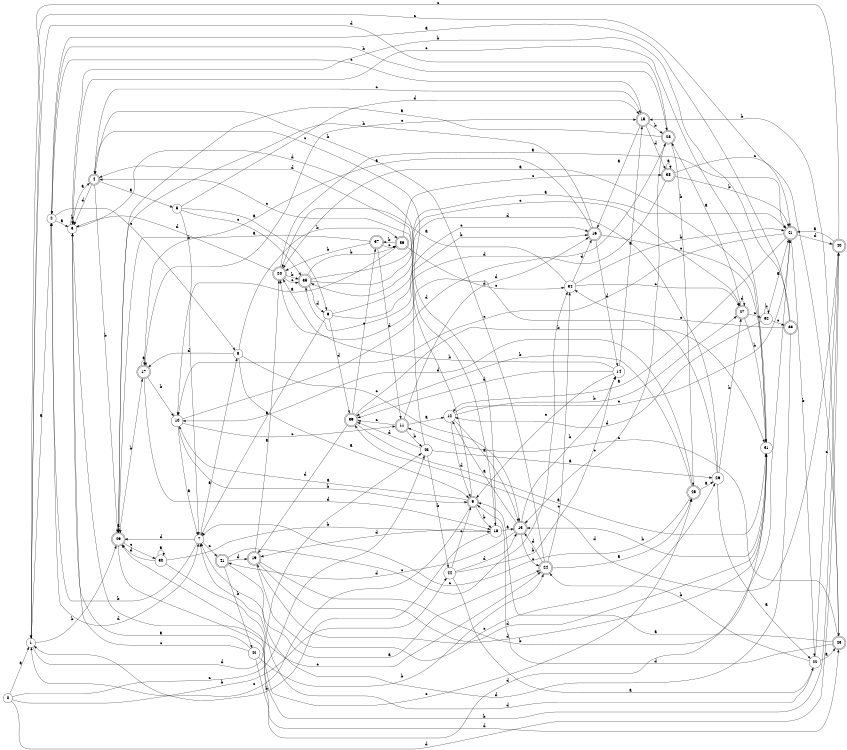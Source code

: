 digraph n36_10 {
__start0 [label="" shape="none"];

rankdir=LR;
size="8,5";

s0 [style="filled", color="black", fillcolor="white" shape="circle", label="0"];
s1 [style="filled", color="black", fillcolor="white" shape="circle", label="1"];
s2 [style="filled", color="black", fillcolor="white" shape="circle", label="2"];
s3 [style="filled", color="black", fillcolor="white" shape="circle", label="3"];
s4 [style="rounded,filled", color="black", fillcolor="white" shape="doublecircle", label="4"];
s5 [style="filled", color="black", fillcolor="white" shape="circle", label="5"];
s6 [style="filled", color="black", fillcolor="white" shape="circle", label="6"];
s7 [style="filled", color="black", fillcolor="white" shape="circle", label="7"];
s8 [style="filled", color="black", fillcolor="white" shape="circle", label="8"];
s9 [style="rounded,filled", color="black", fillcolor="white" shape="doublecircle", label="9"];
s10 [style="filled", color="black", fillcolor="white" shape="circle", label="10"];
s11 [style="rounded,filled", color="black", fillcolor="white" shape="doublecircle", label="11"];
s12 [style="filled", color="black", fillcolor="white" shape="circle", label="12"];
s13 [style="rounded,filled", color="black", fillcolor="white" shape="doublecircle", label="13"];
s14 [style="filled", color="black", fillcolor="white" shape="circle", label="14"];
s15 [style="rounded,filled", color="black", fillcolor="white" shape="doublecircle", label="15"];
s16 [style="rounded,filled", color="black", fillcolor="white" shape="doublecircle", label="16"];
s17 [style="rounded,filled", color="black", fillcolor="white" shape="doublecircle", label="17"];
s18 [style="filled", color="black", fillcolor="white" shape="circle", label="18"];
s19 [style="rounded,filled", color="black", fillcolor="white" shape="doublecircle", label="19"];
s20 [style="rounded,filled", color="black", fillcolor="white" shape="doublecircle", label="20"];
s21 [style="rounded,filled", color="black", fillcolor="white" shape="doublecircle", label="21"];
s22 [style="filled", color="black", fillcolor="white" shape="circle", label="22"];
s23 [style="rounded,filled", color="black", fillcolor="white" shape="doublecircle", label="23"];
s24 [style="rounded,filled", color="black", fillcolor="white" shape="doublecircle", label="24"];
s25 [style="rounded,filled", color="black", fillcolor="white" shape="doublecircle", label="25"];
s26 [style="filled", color="black", fillcolor="white" shape="circle", label="26"];
s27 [style="rounded,filled", color="black", fillcolor="white" shape="doublecircle", label="27"];
s28 [style="rounded,filled", color="black", fillcolor="white" shape="doublecircle", label="28"];
s29 [style="rounded,filled", color="black", fillcolor="white" shape="doublecircle", label="29"];
s30 [style="filled", color="black", fillcolor="white" shape="circle", label="30"];
s31 [style="filled", color="black", fillcolor="white" shape="circle", label="31"];
s32 [style="filled", color="black", fillcolor="white" shape="circle", label="32"];
s33 [style="rounded,filled", color="black", fillcolor="white" shape="doublecircle", label="33"];
s34 [style="filled", color="black", fillcolor="white" shape="circle", label="34"];
s35 [style="rounded,filled", color="black", fillcolor="white" shape="doublecircle", label="35"];
s36 [style="rounded,filled", color="black", fillcolor="white" shape="doublecircle", label="36"];
s37 [style="rounded,filled", color="black", fillcolor="white" shape="doublecircle", label="37"];
s38 [style="rounded,filled", color="black", fillcolor="white" shape="doublecircle", label="38"];
s39 [style="rounded,filled", color="black", fillcolor="white" shape="doublecircle", label="39"];
s40 [style="rounded,filled", color="black", fillcolor="white" shape="doublecircle", label="40"];
s41 [style="rounded,filled", color="black", fillcolor="white" shape="doublecircle", label="41"];
s42 [style="filled", color="black", fillcolor="white" shape="circle", label="42"];
s43 [style="filled", color="black", fillcolor="white" shape="circle", label="43"];
s44 [style="filled", color="black", fillcolor="white" shape="circle", label="44"];
s0 -> s1 [label="a"];
s0 -> s44 [label="b"];
s0 -> s43 [label="c"];
s0 -> s40 [label="d"];
s1 -> s2 [label="a"];
s1 -> s29 [label="b"];
s1 -> s21 [label="c"];
s1 -> s43 [label="d"];
s2 -> s3 [label="a"];
s2 -> s28 [label="b"];
s2 -> s8 [label="c"];
s2 -> s7 [label="d"];
s3 -> s4 [label="a"];
s3 -> s3 [label="b"];
s3 -> s24 [label="c"];
s3 -> s18 [label="d"];
s4 -> s5 [label="a"];
s4 -> s29 [label="b"];
s4 -> s15 [label="c"];
s4 -> s3 [label="d"];
s5 -> s6 [label="a"];
s5 -> s7 [label="b"];
s5 -> s35 [label="c"];
s5 -> s15 [label="d"];
s6 -> s7 [label="a"];
s6 -> s16 [label="b"];
s6 -> s16 [label="c"];
s6 -> s39 [label="d"];
s7 -> s8 [label="a"];
s7 -> s2 [label="b"];
s7 -> s41 [label="c"];
s7 -> s29 [label="d"];
s8 -> s9 [label="a"];
s8 -> s36 [label="b"];
s8 -> s13 [label="c"];
s8 -> s17 [label="d"];
s9 -> s10 [label="a"];
s9 -> s18 [label="b"];
s9 -> s1 [label="c"];
s9 -> s4 [label="d"];
s10 -> s7 [label="a"];
s10 -> s9 [label="b"];
s10 -> s11 [label="c"];
s10 -> s28 [label="d"];
s11 -> s12 [label="a"];
s11 -> s43 [label="b"];
s11 -> s39 [label="c"];
s11 -> s16 [label="d"];
s12 -> s13 [label="a"];
s12 -> s27 [label="b"];
s12 -> s21 [label="c"];
s12 -> s9 [label="d"];
s13 -> s12 [label="a"];
s13 -> s14 [label="b"];
s13 -> s24 [label="c"];
s13 -> s41 [label="d"];
s14 -> s15 [label="a"];
s14 -> s20 [label="b"];
s14 -> s9 [label="c"];
s14 -> s39 [label="d"];
s15 -> s16 [label="a"];
s15 -> s28 [label="b"];
s15 -> s2 [label="c"];
s15 -> s38 [label="d"];
s16 -> s17 [label="a"];
s16 -> s29 [label="b"];
s16 -> s31 [label="c"];
s16 -> s14 [label="d"];
s17 -> s17 [label="a"];
s17 -> s10 [label="b"];
s17 -> s15 [label="c"];
s17 -> s18 [label="d"];
s18 -> s13 [label="a"];
s18 -> s1 [label="b"];
s18 -> s4 [label="c"];
s18 -> s19 [label="d"];
s19 -> s20 [label="a"];
s19 -> s21 [label="b"];
s19 -> s26 [label="c"];
s19 -> s31 [label="d"];
s20 -> s21 [label="a"];
s20 -> s35 [label="b"];
s20 -> s35 [label="c"];
s20 -> s3 [label="d"];
s21 -> s12 [label="a"];
s21 -> s22 [label="b"];
s21 -> s10 [label="c"];
s21 -> s40 [label="d"];
s22 -> s23 [label="a"];
s22 -> s24 [label="b"];
s22 -> s40 [label="c"];
s22 -> s7 [label="d"];
s23 -> s9 [label="a"];
s23 -> s15 [label="b"];
s23 -> s11 [label="c"];
s23 -> s9 [label="d"];
s24 -> s25 [label="a"];
s24 -> s4 [label="b"];
s24 -> s34 [label="c"];
s24 -> s13 [label="d"];
s25 -> s26 [label="a"];
s25 -> s39 [label="b"];
s25 -> s7 [label="c"];
s25 -> s10 [label="d"];
s26 -> s22 [label="a"];
s26 -> s27 [label="b"];
s26 -> s20 [label="c"];
s26 -> s35 [label="d"];
s27 -> s28 [label="a"];
s27 -> s31 [label="b"];
s27 -> s32 [label="c"];
s27 -> s27 [label="d"];
s28 -> s29 [label="a"];
s28 -> s25 [label="b"];
s28 -> s13 [label="c"];
s28 -> s1 [label="d"];
s29 -> s29 [label="a"];
s29 -> s17 [label="b"];
s29 -> s30 [label="c"];
s29 -> s23 [label="d"];
s30 -> s30 [label="a"];
s30 -> s18 [label="b"];
s30 -> s25 [label="c"];
s30 -> s29 [label="d"];
s31 -> s20 [label="a"];
s31 -> s13 [label="b"];
s31 -> s3 [label="c"];
s31 -> s19 [label="d"];
s32 -> s21 [label="a"];
s32 -> s32 [label="b"];
s32 -> s33 [label="c"];
s32 -> s12 [label="d"];
s33 -> s2 [label="a"];
s33 -> s3 [label="b"];
s33 -> s34 [label="c"];
s33 -> s7 [label="d"];
s34 -> s20 [label="a"];
s34 -> s21 [label="b"];
s34 -> s27 [label="c"];
s34 -> s16 [label="d"];
s35 -> s21 [label="a"];
s35 -> s36 [label="b"];
s35 -> s27 [label="c"];
s35 -> s6 [label="d"];
s36 -> s10 [label="a"];
s36 -> s37 [label="b"];
s36 -> s38 [label="c"];
s36 -> s34 [label="d"];
s37 -> s29 [label="a"];
s37 -> s20 [label="b"];
s37 -> s36 [label="c"];
s37 -> s11 [label="d"];
s38 -> s38 [label="a"];
s38 -> s21 [label="b"];
s38 -> s23 [label="c"];
s38 -> s35 [label="d"];
s39 -> s31 [label="a"];
s39 -> s31 [label="b"];
s39 -> s37 [label="c"];
s39 -> s19 [label="d"];
s40 -> s21 [label="a"];
s40 -> s29 [label="b"];
s40 -> s1 [label="c"];
s40 -> s39 [label="d"];
s41 -> s24 [label="a"];
s41 -> s42 [label="b"];
s41 -> s34 [label="c"];
s41 -> s19 [label="d"];
s42 -> s3 [label="a"];
s42 -> s24 [label="b"];
s42 -> s3 [label="c"];
s42 -> s31 [label="d"];
s43 -> s26 [label="a"];
s43 -> s44 [label="b"];
s43 -> s4 [label="c"];
s43 -> s39 [label="d"];
s44 -> s22 [label="a"];
s44 -> s14 [label="b"];
s44 -> s9 [label="c"];
s44 -> s13 [label="d"];

}